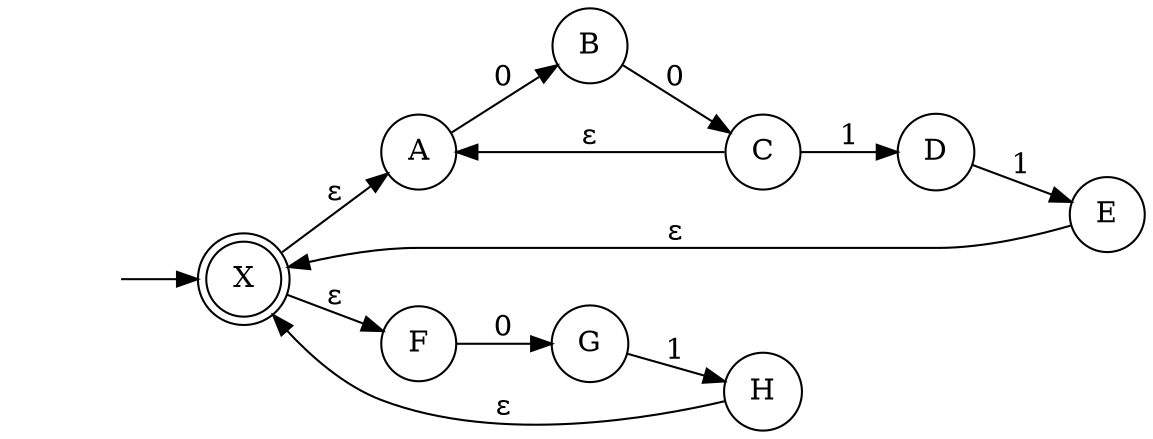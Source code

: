 digraph finite_state_machine {
    rankdir = LR;
    /*size = "4,6"*/
    ppi = 300
    node [ shape = none ] "";
    node [ shape = doublecircle ]; "X";
    node [ shape = circle ];

    "" -> "X"

    "X" -> "A"  [ label = "ɛ" ]

    "A" -> "B"  [ label = "0" ]

    "B" -> "C"  [ label = "0" ]

    "C" -> "A"  [ label = "ɛ" ]
    "C" -> "D"  [ label = "1" ]

    "D" -> "E"  [ label = "1" ]

    /*"E" -> "C"  [ label = "ɛ" ]*/
    "E" -> "X"  [ label = "ɛ" ]

    "X" -> "F"  [ label = "ɛ" ]

    "F" -> "G"  [ label = "0" ]
    "G" -> "H"  [ label = "1" ]

    "H" -> "X"  [ label = "ɛ" ]
}
